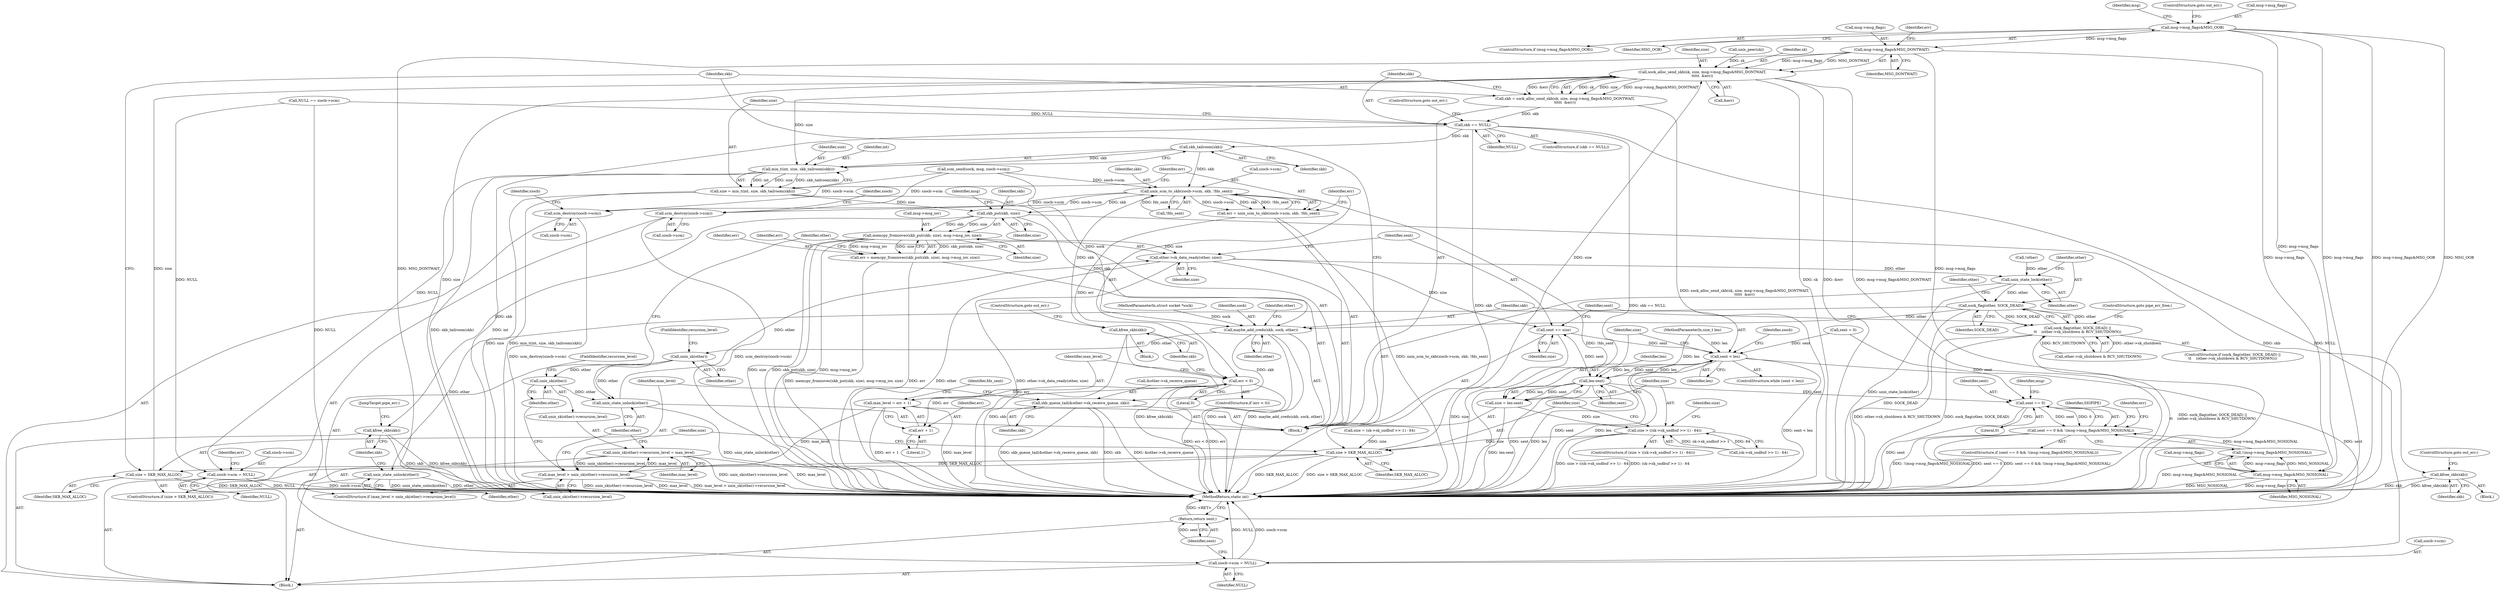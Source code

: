 digraph "0_linux_e0e3cea46d31d23dc40df0a49a7a2c04fe8edfea_1@pointer" {
"1000257" [label="(Call,msg->msg_flags&MSG_DONTWAIT)"];
"1000171" [label="(Call,msg->msg_flags&MSG_OOB)"];
"1000254" [label="(Call,sock_alloc_send_skb(sk, size, msg->msg_flags&MSG_DONTWAIT,\n\t\t\t\t\t  &err))"];
"1000252" [label="(Call,skb = sock_alloc_send_skb(sk, size, msg->msg_flags&MSG_DONTWAIT,\n\t\t\t\t\t  &err))"];
"1000265" [label="(Call,skb == NULL)"];
"1000274" [label="(Call,skb_tailroom(skb))"];
"1000271" [label="(Call,min_t(int, size, skb_tailroom(skb)))"];
"1000269" [label="(Call,size = min_t(int, size, skb_tailroom(skb)))"];
"1000304" [label="(Call,skb_put(skb, size))"];
"1000303" [label="(Call,memcpy_fromiovec(skb_put(skb, size), msg->msg_iov, size))"];
"1000301" [label="(Call,err = memcpy_fromiovec(skb_put(skb, size), msg->msg_iov, size))"];
"1000355" [label="(Call,other->sk_data_ready(other, size))"];
"1000317" [label="(Call,unix_state_lock(other))"];
"1000321" [label="(Call,sock_flag(other, SOCK_DEAD))"];
"1000320" [label="(Call,sock_flag(other, SOCK_DEAD) ||\n\t\t    (other->sk_shutdown & RCV_SHUTDOWN))"];
"1000330" [label="(Call,maybe_add_creds(skb, sock, other))"];
"1000334" [label="(Call,skb_queue_tail(&other->sk_receive_queue, skb))"];
"1000344" [label="(Call,unix_sk(other))"];
"1000349" [label="(Call,unix_sk(other))"];
"1000353" [label="(Call,unix_state_unlock(other))"];
"1000373" [label="(Call,unix_state_unlock(other))"];
"1000358" [label="(Call,sent += size)"];
"1000217" [label="(Call,sent < len)"];
"1000223" [label="(Call,len-sent)"];
"1000221" [label="(Call,size = len-sent)"];
"1000227" [label="(Call,size > ((sk->sk_sndbuf >> 1) - 64))"];
"1000246" [label="(Call,size > SKB_MAX_ALLOC)"];
"1000249" [label="(Call,size = SKB_MAX_ALLOC)"];
"1000380" [label="(Call,sent == 0)"];
"1000379" [label="(Call,sent == 0 && !(msg->msg_flags&MSG_NOSIGNAL))"];
"1000370" [label="(Return,return sent;)"];
"1000314" [label="(Call,kfree_skb(skb))"];
"1000375" [label="(Call,kfree_skb(skb))"];
"1000278" [label="(Call,unix_scm_to_skb(siocb->scm, skb, !fds_sent))"];
"1000276" [label="(Call,err = unix_scm_to_skb(siocb->scm, skb, !fds_sent))"];
"1000286" [label="(Call,err < 0)"];
"1000293" [label="(Call,max_level = err + 1)"];
"1000341" [label="(Call,max_level > unix_sk(other)->recursion_level)"];
"1000347" [label="(Call,unix_sk(other)->recursion_level = max_level)"];
"1000295" [label="(Call,err + 1)"];
"1000290" [label="(Call,kfree_skb(skb))"];
"1000361" [label="(Call,scm_destroy(siocb->scm))"];
"1000398" [label="(Call,scm_destroy(siocb->scm))"];
"1000365" [label="(Call,siocb->scm = NULL)"];
"1000402" [label="(Call,siocb->scm = NULL)"];
"1000384" [label="(Call,msg->msg_flags&MSG_NOSIGNAL)"];
"1000383" [label="(Call,!(msg->msg_flags&MSG_NOSIGNAL))"];
"1000292" [label="(ControlStructure,goto out_err;)"];
"1000326" [label="(Identifier,other)"];
"1000385" [label="(Call,msg->msg_flags)"];
"1000349" [label="(Call,unix_sk(other))"];
"1000220" [label="(Block,)"];
"1000315" [label="(Identifier,skb)"];
"1000258" [label="(Call,msg->msg_flags)"];
"1000314" [label="(Call,kfree_skb(skb))"];
"1000362" [label="(Call,siocb->scm)"];
"1000257" [label="(Call,msg->msg_flags&MSG_DONTWAIT)"];
"1000273" [label="(Identifier,size)"];
"1000270" [label="(Identifier,size)"];
"1000386" [label="(Identifier,msg)"];
"1000373" [label="(Call,unix_state_unlock(other))"];
"1000381" [label="(Identifier,sent)"];
"1000301" [label="(Call,err = memcpy_fromiovec(skb_put(skb, size), msg->msg_iov, size))"];
"1000380" [label="(Call,sent == 0)"];
"1000277" [label="(Identifier,err)"];
"1000219" [label="(Identifier,len)"];
"1000271" [label="(Call,min_t(int, size, skb_tailroom(skb)))"];
"1000290" [label="(Call,kfree_skb(skb))"];
"1000390" [label="(Identifier,SIGPIPE)"];
"1000346" [label="(FieldIdentifier,recursion_level)"];
"1000404" [label="(Identifier,siocb)"];
"1000217" [label="(Call,sent < len)"];
"1000402" [label="(Call,siocb->scm = NULL)"];
"1000344" [label="(Call,unix_sk(other))"];
"1000265" [label="(Call,skb == NULL)"];
"1000304" [label="(Call,skb_put(skb, size))"];
"1000228" [label="(Identifier,size)"];
"1000275" [label="(Identifier,skb)"];
"1000154" [label="(Call,scm_send(sock, msg, siocb->scm))"];
"1000179" [label="(Identifier,msg)"];
"1000306" [label="(Identifier,size)"];
"1000176" [label="(ControlStructure,goto out_err;)"];
"1000170" [label="(ControlStructure,if (msg->msg_flags&MSG_OOB))"];
"1000313" [label="(Block,)"];
"1000356" [label="(Identifier,other)"];
"1000379" [label="(Call,sent == 0 && !(msg->msg_flags&MSG_NOSIGNAL))"];
"1000352" [label="(Identifier,max_level)"];
"1000236" [label="(Call,size = (sk->sk_sndbuf >> 1) - 64)"];
"1000227" [label="(Call,size > ((sk->sk_sndbuf >> 1) - 64))"];
"1000287" [label="(Identifier,err)"];
"1000321" [label="(Call,sock_flag(other, SOCK_DEAD))"];
"1000319" [label="(ControlStructure,if (sock_flag(other, SOCK_DEAD) ||\n\t\t    (other->sk_shutdown & RCV_SHUTDOWN)))"];
"1000247" [label="(Identifier,size)"];
"1000334" [label="(Call,skb_queue_tail(&other->sk_receive_queue, skb))"];
"1000335" [label="(Call,&other->sk_receive_queue)"];
"1000367" [label="(Identifier,siocb)"];
"1000252" [label="(Call,skb = sock_alloc_send_skb(sk, size, msg->msg_flags&MSG_DONTWAIT,\n\t\t\t\t\t  &err))"];
"1000256" [label="(Identifier,size)"];
"1000331" [label="(Identifier,skb)"];
"1000371" [label="(Identifier,sent)"];
"1000398" [label="(Call,scm_destroy(siocb->scm))"];
"1000291" [label="(Identifier,skb)"];
"1000297" [label="(Literal,1)"];
"1000206" [label="(Call,!other)"];
"1000248" [label="(Identifier,SKB_MAX_ALLOC)"];
"1000109" [label="(MethodParameterIn,size_t len)"];
"1000171" [label="(Call,msg->msg_flags&MSG_OOB)"];
"1000323" [label="(Identifier,SOCK_DEAD)"];
"1000251" [label="(Identifier,SKB_MAX_ALLOC)"];
"1000340" [label="(ControlStructure,if (max_level > unix_sk(other)->recursion_level))"];
"1000406" [label="(Identifier,NULL)"];
"1000216" [label="(ControlStructure,while (sent < len))"];
"1000308" [label="(Identifier,msg)"];
"1000264" [label="(ControlStructure,if (skb == NULL))"];
"1000245" [label="(ControlStructure,if (size > SKB_MAX_ALLOC))"];
"1000375" [label="(Call,kfree_skb(skb))"];
"1000341" [label="(Call,max_level > unix_sk(other)->recursion_level)"];
"1000407" [label="(Identifier,err)"];
"1000272" [label="(Identifier,int)"];
"1000383" [label="(Call,!(msg->msg_flags&MSG_NOSIGNAL))"];
"1000263" [label="(Identifier,err)"];
"1000365" [label="(Call,siocb->scm = NULL)"];
"1000226" [label="(ControlStructure,if (size > ((sk->sk_sndbuf >> 1) - 64)))"];
"1000288" [label="(Literal,0)"];
"1000343" [label="(Call,unix_sk(other)->recursion_level)"];
"1000361" [label="(Call,scm_destroy(siocb->scm))"];
"1000378" [label="(ControlStructure,if (sent == 0 && !(msg->msg_flags&MSG_NOSIGNAL)))"];
"1000310" [label="(Identifier,size)"];
"1000351" [label="(FieldIdentifier,recursion_level)"];
"1000318" [label="(Identifier,other)"];
"1000296" [label="(Identifier,err)"];
"1000285" [label="(ControlStructure,if (err < 0))"];
"1000348" [label="(Call,unix_sk(other)->recursion_level)"];
"1000279" [label="(Call,siocb->scm)"];
"1000175" [label="(Identifier,MSG_OOB)"];
"1000370" [label="(Return,return sent;)"];
"1000250" [label="(Identifier,size)"];
"1000224" [label="(Identifier,len)"];
"1000330" [label="(Call,maybe_add_creds(skb, sock, other))"];
"1000345" [label="(Identifier,other)"];
"1000294" [label="(Identifier,max_level)"];
"1000130" [label="(Call,sent = 0)"];
"1000360" [label="(Identifier,size)"];
"1000249" [label="(Call,size = SKB_MAX_ALLOC)"];
"1000222" [label="(Identifier,size)"];
"1000303" [label="(Call,memcpy_fromiovec(skb_put(skb, size), msg->msg_iov, size))"];
"1000110" [label="(Block,)"];
"1000305" [label="(Identifier,skb)"];
"1000359" [label="(Identifier,sent)"];
"1000337" [label="(Identifier,other)"];
"1000354" [label="(Identifier,other)"];
"1000289" [label="(Block,)"];
"1000320" [label="(Call,sock_flag(other, SOCK_DEAD) ||\n\t\t    (other->sk_shutdown & RCV_SHUTDOWN))"];
"1000376" [label="(Identifier,skb)"];
"1000299" [label="(Identifier,fds_sent)"];
"1000107" [label="(MethodParameterIn,struct socket *sock)"];
"1000282" [label="(Identifier,skb)"];
"1000269" [label="(Call,size = min_t(int, size, skb_tailroom(skb)))"];
"1000329" [label="(ControlStructure,goto pipe_err_free;)"];
"1000253" [label="(Identifier,skb)"];
"1000347" [label="(Call,unix_sk(other)->recursion_level = max_level)"];
"1000268" [label="(ControlStructure,goto out_err;)"];
"1000358" [label="(Call,sent += size)"];
"1000283" [label="(Call,!fds_sent)"];
"1000408" [label="(MethodReturn,static int)"];
"1000274" [label="(Call,skb_tailroom(skb))"];
"1000276" [label="(Call,err = unix_scm_to_skb(siocb->scm, skb, !fds_sent))"];
"1000317" [label="(Call,unix_state_lock(other))"];
"1000394" [label="(Identifier,err)"];
"1000262" [label="(Call,&err)"];
"1000403" [label="(Call,siocb->scm)"];
"1000384" [label="(Call,msg->msg_flags&MSG_NOSIGNAL)"];
"1000342" [label="(Identifier,max_level)"];
"1000324" [label="(Call,other->sk_shutdown & RCV_SHUTDOWN)"];
"1000369" [label="(Identifier,NULL)"];
"1000254" [label="(Call,sock_alloc_send_skb(sk, size, msg->msg_flags&MSG_DONTWAIT,\n\t\t\t\t\t  &err))"];
"1000278" [label="(Call,unix_scm_to_skb(siocb->scm, skb, !fds_sent))"];
"1000388" [label="(Identifier,MSG_NOSIGNAL)"];
"1000307" [label="(Call,msg->msg_iov)"];
"1000382" [label="(Literal,0)"];
"1000355" [label="(Call,other->sk_data_ready(other, size))"];
"1000374" [label="(Identifier,other)"];
"1000316" [label="(ControlStructure,goto out_err;)"];
"1000221" [label="(Call,size = len-sent)"];
"1000246" [label="(Call,size > SKB_MAX_ALLOC)"];
"1000267" [label="(Identifier,NULL)"];
"1000223" [label="(Call,len-sent)"];
"1000332" [label="(Identifier,sock)"];
"1000225" [label="(Identifier,sent)"];
"1000295" [label="(Call,err + 1)"];
"1000140" [label="(Call,NULL == siocb->scm)"];
"1000286" [label="(Call,err < 0)"];
"1000353" [label="(Call,unix_state_unlock(other))"];
"1000203" [label="(Call,unix_peer(sk))"];
"1000312" [label="(Identifier,err)"];
"1000237" [label="(Identifier,size)"];
"1000229" [label="(Call,(sk->sk_sndbuf >> 1) - 64)"];
"1000266" [label="(Identifier,skb)"];
"1000377" [label="(JumpTarget,pipe_err:)"];
"1000293" [label="(Call,max_level = err + 1)"];
"1000255" [label="(Identifier,sk)"];
"1000322" [label="(Identifier,other)"];
"1000350" [label="(Identifier,other)"];
"1000399" [label="(Call,siocb->scm)"];
"1000261" [label="(Identifier,MSG_DONTWAIT)"];
"1000357" [label="(Identifier,size)"];
"1000333" [label="(Identifier,other)"];
"1000218" [label="(Identifier,sent)"];
"1000339" [label="(Identifier,skb)"];
"1000172" [label="(Call,msg->msg_flags)"];
"1000363" [label="(Identifier,siocb)"];
"1000302" [label="(Identifier,err)"];
"1000366" [label="(Call,siocb->scm)"];
"1000257" -> "1000254"  [label="AST: "];
"1000257" -> "1000261"  [label="CFG: "];
"1000258" -> "1000257"  [label="AST: "];
"1000261" -> "1000257"  [label="AST: "];
"1000263" -> "1000257"  [label="CFG: "];
"1000257" -> "1000408"  [label="DDG: msg->msg_flags"];
"1000257" -> "1000408"  [label="DDG: MSG_DONTWAIT"];
"1000257" -> "1000254"  [label="DDG: msg->msg_flags"];
"1000257" -> "1000254"  [label="DDG: MSG_DONTWAIT"];
"1000171" -> "1000257"  [label="DDG: msg->msg_flags"];
"1000257" -> "1000384"  [label="DDG: msg->msg_flags"];
"1000171" -> "1000170"  [label="AST: "];
"1000171" -> "1000175"  [label="CFG: "];
"1000172" -> "1000171"  [label="AST: "];
"1000175" -> "1000171"  [label="AST: "];
"1000176" -> "1000171"  [label="CFG: "];
"1000179" -> "1000171"  [label="CFG: "];
"1000171" -> "1000408"  [label="DDG: msg->msg_flags"];
"1000171" -> "1000408"  [label="DDG: msg->msg_flags&MSG_OOB"];
"1000171" -> "1000408"  [label="DDG: MSG_OOB"];
"1000171" -> "1000384"  [label="DDG: msg->msg_flags"];
"1000254" -> "1000252"  [label="AST: "];
"1000254" -> "1000262"  [label="CFG: "];
"1000255" -> "1000254"  [label="AST: "];
"1000256" -> "1000254"  [label="AST: "];
"1000262" -> "1000254"  [label="AST: "];
"1000252" -> "1000254"  [label="CFG: "];
"1000254" -> "1000408"  [label="DDG: sk"];
"1000254" -> "1000408"  [label="DDG: &err"];
"1000254" -> "1000408"  [label="DDG: msg->msg_flags&MSG_DONTWAIT"];
"1000254" -> "1000408"  [label="DDG: size"];
"1000254" -> "1000252"  [label="DDG: sk"];
"1000254" -> "1000252"  [label="DDG: size"];
"1000254" -> "1000252"  [label="DDG: msg->msg_flags&MSG_DONTWAIT"];
"1000254" -> "1000252"  [label="DDG: &err"];
"1000203" -> "1000254"  [label="DDG: sk"];
"1000249" -> "1000254"  [label="DDG: size"];
"1000246" -> "1000254"  [label="DDG: size"];
"1000254" -> "1000271"  [label="DDG: size"];
"1000252" -> "1000220"  [label="AST: "];
"1000253" -> "1000252"  [label="AST: "];
"1000266" -> "1000252"  [label="CFG: "];
"1000252" -> "1000408"  [label="DDG: sock_alloc_send_skb(sk, size, msg->msg_flags&MSG_DONTWAIT,\n\t\t\t\t\t  &err)"];
"1000252" -> "1000265"  [label="DDG: skb"];
"1000265" -> "1000264"  [label="AST: "];
"1000265" -> "1000267"  [label="CFG: "];
"1000266" -> "1000265"  [label="AST: "];
"1000267" -> "1000265"  [label="AST: "];
"1000268" -> "1000265"  [label="CFG: "];
"1000270" -> "1000265"  [label="CFG: "];
"1000265" -> "1000408"  [label="DDG: skb == NULL"];
"1000265" -> "1000408"  [label="DDG: skb"];
"1000140" -> "1000265"  [label="DDG: NULL"];
"1000265" -> "1000274"  [label="DDG: skb"];
"1000265" -> "1000365"  [label="DDG: NULL"];
"1000265" -> "1000402"  [label="DDG: NULL"];
"1000274" -> "1000271"  [label="AST: "];
"1000274" -> "1000275"  [label="CFG: "];
"1000275" -> "1000274"  [label="AST: "];
"1000271" -> "1000274"  [label="CFG: "];
"1000274" -> "1000271"  [label="DDG: skb"];
"1000274" -> "1000278"  [label="DDG: skb"];
"1000271" -> "1000269"  [label="AST: "];
"1000272" -> "1000271"  [label="AST: "];
"1000273" -> "1000271"  [label="AST: "];
"1000269" -> "1000271"  [label="CFG: "];
"1000271" -> "1000408"  [label="DDG: skb_tailroom(skb)"];
"1000271" -> "1000408"  [label="DDG: int"];
"1000271" -> "1000269"  [label="DDG: int"];
"1000271" -> "1000269"  [label="DDG: size"];
"1000271" -> "1000269"  [label="DDG: skb_tailroom(skb)"];
"1000269" -> "1000220"  [label="AST: "];
"1000270" -> "1000269"  [label="AST: "];
"1000277" -> "1000269"  [label="CFG: "];
"1000269" -> "1000408"  [label="DDG: size"];
"1000269" -> "1000408"  [label="DDG: min_t(int, size, skb_tailroom(skb))"];
"1000269" -> "1000304"  [label="DDG: size"];
"1000304" -> "1000303"  [label="AST: "];
"1000304" -> "1000306"  [label="CFG: "];
"1000305" -> "1000304"  [label="AST: "];
"1000306" -> "1000304"  [label="AST: "];
"1000308" -> "1000304"  [label="CFG: "];
"1000304" -> "1000303"  [label="DDG: skb"];
"1000304" -> "1000303"  [label="DDG: size"];
"1000278" -> "1000304"  [label="DDG: skb"];
"1000304" -> "1000314"  [label="DDG: skb"];
"1000304" -> "1000330"  [label="DDG: skb"];
"1000304" -> "1000375"  [label="DDG: skb"];
"1000303" -> "1000301"  [label="AST: "];
"1000303" -> "1000310"  [label="CFG: "];
"1000307" -> "1000303"  [label="AST: "];
"1000310" -> "1000303"  [label="AST: "];
"1000301" -> "1000303"  [label="CFG: "];
"1000303" -> "1000408"  [label="DDG: size"];
"1000303" -> "1000408"  [label="DDG: skb_put(skb, size)"];
"1000303" -> "1000408"  [label="DDG: msg->msg_iov"];
"1000303" -> "1000301"  [label="DDG: skb_put(skb, size)"];
"1000303" -> "1000301"  [label="DDG: msg->msg_iov"];
"1000303" -> "1000301"  [label="DDG: size"];
"1000303" -> "1000355"  [label="DDG: size"];
"1000301" -> "1000220"  [label="AST: "];
"1000302" -> "1000301"  [label="AST: "];
"1000312" -> "1000301"  [label="CFG: "];
"1000301" -> "1000408"  [label="DDG: memcpy_fromiovec(skb_put(skb, size), msg->msg_iov, size)"];
"1000301" -> "1000408"  [label="DDG: err"];
"1000355" -> "1000220"  [label="AST: "];
"1000355" -> "1000357"  [label="CFG: "];
"1000356" -> "1000355"  [label="AST: "];
"1000357" -> "1000355"  [label="AST: "];
"1000359" -> "1000355"  [label="CFG: "];
"1000355" -> "1000408"  [label="DDG: other"];
"1000355" -> "1000408"  [label="DDG: other->sk_data_ready(other, size)"];
"1000355" -> "1000317"  [label="DDG: other"];
"1000353" -> "1000355"  [label="DDG: other"];
"1000355" -> "1000358"  [label="DDG: size"];
"1000317" -> "1000220"  [label="AST: "];
"1000317" -> "1000318"  [label="CFG: "];
"1000318" -> "1000317"  [label="AST: "];
"1000322" -> "1000317"  [label="CFG: "];
"1000317" -> "1000408"  [label="DDG: unix_state_lock(other)"];
"1000206" -> "1000317"  [label="DDG: other"];
"1000317" -> "1000321"  [label="DDG: other"];
"1000321" -> "1000320"  [label="AST: "];
"1000321" -> "1000323"  [label="CFG: "];
"1000322" -> "1000321"  [label="AST: "];
"1000323" -> "1000321"  [label="AST: "];
"1000326" -> "1000321"  [label="CFG: "];
"1000320" -> "1000321"  [label="CFG: "];
"1000321" -> "1000408"  [label="DDG: SOCK_DEAD"];
"1000321" -> "1000320"  [label="DDG: other"];
"1000321" -> "1000320"  [label="DDG: SOCK_DEAD"];
"1000321" -> "1000330"  [label="DDG: other"];
"1000321" -> "1000373"  [label="DDG: other"];
"1000320" -> "1000319"  [label="AST: "];
"1000320" -> "1000324"  [label="CFG: "];
"1000324" -> "1000320"  [label="AST: "];
"1000329" -> "1000320"  [label="CFG: "];
"1000331" -> "1000320"  [label="CFG: "];
"1000320" -> "1000408"  [label="DDG: other->sk_shutdown & RCV_SHUTDOWN"];
"1000320" -> "1000408"  [label="DDG: sock_flag(other, SOCK_DEAD)"];
"1000320" -> "1000408"  [label="DDG: sock_flag(other, SOCK_DEAD) ||\n\t\t    (other->sk_shutdown & RCV_SHUTDOWN)"];
"1000324" -> "1000320"  [label="DDG: other->sk_shutdown"];
"1000324" -> "1000320"  [label="DDG: RCV_SHUTDOWN"];
"1000330" -> "1000220"  [label="AST: "];
"1000330" -> "1000333"  [label="CFG: "];
"1000331" -> "1000330"  [label="AST: "];
"1000332" -> "1000330"  [label="AST: "];
"1000333" -> "1000330"  [label="AST: "];
"1000337" -> "1000330"  [label="CFG: "];
"1000330" -> "1000408"  [label="DDG: sock"];
"1000330" -> "1000408"  [label="DDG: maybe_add_creds(skb, sock, other)"];
"1000154" -> "1000330"  [label="DDG: sock"];
"1000107" -> "1000330"  [label="DDG: sock"];
"1000330" -> "1000334"  [label="DDG: skb"];
"1000330" -> "1000344"  [label="DDG: other"];
"1000334" -> "1000220"  [label="AST: "];
"1000334" -> "1000339"  [label="CFG: "];
"1000335" -> "1000334"  [label="AST: "];
"1000339" -> "1000334"  [label="AST: "];
"1000342" -> "1000334"  [label="CFG: "];
"1000334" -> "1000408"  [label="DDG: skb_queue_tail(&other->sk_receive_queue, skb)"];
"1000334" -> "1000408"  [label="DDG: skb"];
"1000334" -> "1000408"  [label="DDG: &other->sk_receive_queue"];
"1000344" -> "1000343"  [label="AST: "];
"1000344" -> "1000345"  [label="CFG: "];
"1000345" -> "1000344"  [label="AST: "];
"1000346" -> "1000344"  [label="CFG: "];
"1000344" -> "1000349"  [label="DDG: other"];
"1000344" -> "1000353"  [label="DDG: other"];
"1000349" -> "1000348"  [label="AST: "];
"1000349" -> "1000350"  [label="CFG: "];
"1000350" -> "1000349"  [label="AST: "];
"1000351" -> "1000349"  [label="CFG: "];
"1000349" -> "1000353"  [label="DDG: other"];
"1000353" -> "1000220"  [label="AST: "];
"1000353" -> "1000354"  [label="CFG: "];
"1000354" -> "1000353"  [label="AST: "];
"1000356" -> "1000353"  [label="CFG: "];
"1000353" -> "1000408"  [label="DDG: unix_state_unlock(other)"];
"1000373" -> "1000110"  [label="AST: "];
"1000373" -> "1000374"  [label="CFG: "];
"1000374" -> "1000373"  [label="AST: "];
"1000376" -> "1000373"  [label="CFG: "];
"1000373" -> "1000408"  [label="DDG: unix_state_unlock(other)"];
"1000373" -> "1000408"  [label="DDG: other"];
"1000358" -> "1000220"  [label="AST: "];
"1000358" -> "1000360"  [label="CFG: "];
"1000359" -> "1000358"  [label="AST: "];
"1000360" -> "1000358"  [label="AST: "];
"1000218" -> "1000358"  [label="CFG: "];
"1000358" -> "1000408"  [label="DDG: size"];
"1000358" -> "1000217"  [label="DDG: sent"];
"1000223" -> "1000358"  [label="DDG: sent"];
"1000217" -> "1000216"  [label="AST: "];
"1000217" -> "1000219"  [label="CFG: "];
"1000218" -> "1000217"  [label="AST: "];
"1000219" -> "1000217"  [label="AST: "];
"1000222" -> "1000217"  [label="CFG: "];
"1000363" -> "1000217"  [label="CFG: "];
"1000217" -> "1000408"  [label="DDG: len"];
"1000217" -> "1000408"  [label="DDG: sent < len"];
"1000217" -> "1000408"  [label="DDG: sent"];
"1000130" -> "1000217"  [label="DDG: sent"];
"1000223" -> "1000217"  [label="DDG: len"];
"1000109" -> "1000217"  [label="DDG: len"];
"1000217" -> "1000223"  [label="DDG: len"];
"1000217" -> "1000223"  [label="DDG: sent"];
"1000217" -> "1000370"  [label="DDG: sent"];
"1000223" -> "1000221"  [label="AST: "];
"1000223" -> "1000225"  [label="CFG: "];
"1000224" -> "1000223"  [label="AST: "];
"1000225" -> "1000223"  [label="AST: "];
"1000221" -> "1000223"  [label="CFG: "];
"1000223" -> "1000408"  [label="DDG: sent"];
"1000223" -> "1000408"  [label="DDG: len"];
"1000223" -> "1000221"  [label="DDG: len"];
"1000223" -> "1000221"  [label="DDG: sent"];
"1000109" -> "1000223"  [label="DDG: len"];
"1000223" -> "1000380"  [label="DDG: sent"];
"1000221" -> "1000220"  [label="AST: "];
"1000222" -> "1000221"  [label="AST: "];
"1000228" -> "1000221"  [label="CFG: "];
"1000221" -> "1000408"  [label="DDG: len-sent"];
"1000221" -> "1000227"  [label="DDG: size"];
"1000227" -> "1000226"  [label="AST: "];
"1000227" -> "1000229"  [label="CFG: "];
"1000228" -> "1000227"  [label="AST: "];
"1000229" -> "1000227"  [label="AST: "];
"1000237" -> "1000227"  [label="CFG: "];
"1000247" -> "1000227"  [label="CFG: "];
"1000227" -> "1000408"  [label="DDG: size > ((sk->sk_sndbuf >> 1) - 64)"];
"1000227" -> "1000408"  [label="DDG: (sk->sk_sndbuf >> 1) - 64"];
"1000229" -> "1000227"  [label="DDG: sk->sk_sndbuf >> 1"];
"1000229" -> "1000227"  [label="DDG: 64"];
"1000227" -> "1000246"  [label="DDG: size"];
"1000246" -> "1000245"  [label="AST: "];
"1000246" -> "1000248"  [label="CFG: "];
"1000247" -> "1000246"  [label="AST: "];
"1000248" -> "1000246"  [label="AST: "];
"1000250" -> "1000246"  [label="CFG: "];
"1000253" -> "1000246"  [label="CFG: "];
"1000246" -> "1000408"  [label="DDG: SKB_MAX_ALLOC"];
"1000246" -> "1000408"  [label="DDG: size > SKB_MAX_ALLOC"];
"1000236" -> "1000246"  [label="DDG: size"];
"1000246" -> "1000249"  [label="DDG: SKB_MAX_ALLOC"];
"1000249" -> "1000245"  [label="AST: "];
"1000249" -> "1000251"  [label="CFG: "];
"1000250" -> "1000249"  [label="AST: "];
"1000251" -> "1000249"  [label="AST: "];
"1000253" -> "1000249"  [label="CFG: "];
"1000249" -> "1000408"  [label="DDG: SKB_MAX_ALLOC"];
"1000380" -> "1000379"  [label="AST: "];
"1000380" -> "1000382"  [label="CFG: "];
"1000381" -> "1000380"  [label="AST: "];
"1000382" -> "1000380"  [label="AST: "];
"1000386" -> "1000380"  [label="CFG: "];
"1000379" -> "1000380"  [label="CFG: "];
"1000380" -> "1000408"  [label="DDG: sent"];
"1000380" -> "1000379"  [label="DDG: sent"];
"1000380" -> "1000379"  [label="DDG: 0"];
"1000130" -> "1000380"  [label="DDG: sent"];
"1000379" -> "1000378"  [label="AST: "];
"1000379" -> "1000383"  [label="CFG: "];
"1000383" -> "1000379"  [label="AST: "];
"1000390" -> "1000379"  [label="CFG: "];
"1000394" -> "1000379"  [label="CFG: "];
"1000379" -> "1000408"  [label="DDG: !(msg->msg_flags&MSG_NOSIGNAL)"];
"1000379" -> "1000408"  [label="DDG: sent == 0"];
"1000379" -> "1000408"  [label="DDG: sent == 0 && !(msg->msg_flags&MSG_NOSIGNAL)"];
"1000383" -> "1000379"  [label="DDG: msg->msg_flags&MSG_NOSIGNAL"];
"1000370" -> "1000110"  [label="AST: "];
"1000370" -> "1000371"  [label="CFG: "];
"1000371" -> "1000370"  [label="AST: "];
"1000408" -> "1000370"  [label="CFG: "];
"1000370" -> "1000408"  [label="DDG: <RET>"];
"1000371" -> "1000370"  [label="DDG: sent"];
"1000314" -> "1000313"  [label="AST: "];
"1000314" -> "1000315"  [label="CFG: "];
"1000315" -> "1000314"  [label="AST: "];
"1000316" -> "1000314"  [label="CFG: "];
"1000314" -> "1000408"  [label="DDG: skb"];
"1000314" -> "1000408"  [label="DDG: kfree_skb(skb)"];
"1000375" -> "1000110"  [label="AST: "];
"1000375" -> "1000376"  [label="CFG: "];
"1000376" -> "1000375"  [label="AST: "];
"1000377" -> "1000375"  [label="CFG: "];
"1000375" -> "1000408"  [label="DDG: skb"];
"1000375" -> "1000408"  [label="DDG: kfree_skb(skb)"];
"1000278" -> "1000276"  [label="AST: "];
"1000278" -> "1000283"  [label="CFG: "];
"1000279" -> "1000278"  [label="AST: "];
"1000282" -> "1000278"  [label="AST: "];
"1000283" -> "1000278"  [label="AST: "];
"1000276" -> "1000278"  [label="CFG: "];
"1000278" -> "1000408"  [label="DDG: !fds_sent"];
"1000278" -> "1000276"  [label="DDG: siocb->scm"];
"1000278" -> "1000276"  [label="DDG: skb"];
"1000278" -> "1000276"  [label="DDG: !fds_sent"];
"1000154" -> "1000278"  [label="DDG: siocb->scm"];
"1000283" -> "1000278"  [label="DDG: fds_sent"];
"1000278" -> "1000290"  [label="DDG: skb"];
"1000278" -> "1000361"  [label="DDG: siocb->scm"];
"1000278" -> "1000398"  [label="DDG: siocb->scm"];
"1000276" -> "1000220"  [label="AST: "];
"1000277" -> "1000276"  [label="AST: "];
"1000287" -> "1000276"  [label="CFG: "];
"1000276" -> "1000408"  [label="DDG: unix_scm_to_skb(siocb->scm, skb, !fds_sent)"];
"1000276" -> "1000286"  [label="DDG: err"];
"1000286" -> "1000285"  [label="AST: "];
"1000286" -> "1000288"  [label="CFG: "];
"1000287" -> "1000286"  [label="AST: "];
"1000288" -> "1000286"  [label="AST: "];
"1000291" -> "1000286"  [label="CFG: "];
"1000294" -> "1000286"  [label="CFG: "];
"1000286" -> "1000408"  [label="DDG: err < 0"];
"1000286" -> "1000408"  [label="DDG: err"];
"1000286" -> "1000293"  [label="DDG: err"];
"1000286" -> "1000295"  [label="DDG: err"];
"1000293" -> "1000220"  [label="AST: "];
"1000293" -> "1000295"  [label="CFG: "];
"1000294" -> "1000293"  [label="AST: "];
"1000295" -> "1000293"  [label="AST: "];
"1000299" -> "1000293"  [label="CFG: "];
"1000293" -> "1000408"  [label="DDG: max_level"];
"1000293" -> "1000408"  [label="DDG: err + 1"];
"1000293" -> "1000341"  [label="DDG: max_level"];
"1000341" -> "1000340"  [label="AST: "];
"1000341" -> "1000343"  [label="CFG: "];
"1000342" -> "1000341"  [label="AST: "];
"1000343" -> "1000341"  [label="AST: "];
"1000350" -> "1000341"  [label="CFG: "];
"1000354" -> "1000341"  [label="CFG: "];
"1000341" -> "1000408"  [label="DDG: unix_sk(other)->recursion_level"];
"1000341" -> "1000408"  [label="DDG: max_level"];
"1000341" -> "1000408"  [label="DDG: max_level > unix_sk(other)->recursion_level"];
"1000347" -> "1000341"  [label="DDG: unix_sk(other)->recursion_level"];
"1000341" -> "1000347"  [label="DDG: max_level"];
"1000347" -> "1000340"  [label="AST: "];
"1000347" -> "1000352"  [label="CFG: "];
"1000348" -> "1000347"  [label="AST: "];
"1000352" -> "1000347"  [label="AST: "];
"1000354" -> "1000347"  [label="CFG: "];
"1000347" -> "1000408"  [label="DDG: unix_sk(other)->recursion_level"];
"1000347" -> "1000408"  [label="DDG: max_level"];
"1000295" -> "1000297"  [label="CFG: "];
"1000296" -> "1000295"  [label="AST: "];
"1000297" -> "1000295"  [label="AST: "];
"1000290" -> "1000289"  [label="AST: "];
"1000290" -> "1000291"  [label="CFG: "];
"1000291" -> "1000290"  [label="AST: "];
"1000292" -> "1000290"  [label="CFG: "];
"1000290" -> "1000408"  [label="DDG: skb"];
"1000290" -> "1000408"  [label="DDG: kfree_skb(skb)"];
"1000361" -> "1000110"  [label="AST: "];
"1000361" -> "1000362"  [label="CFG: "];
"1000362" -> "1000361"  [label="AST: "];
"1000367" -> "1000361"  [label="CFG: "];
"1000361" -> "1000408"  [label="DDG: scm_destroy(siocb->scm)"];
"1000154" -> "1000361"  [label="DDG: siocb->scm"];
"1000398" -> "1000110"  [label="AST: "];
"1000398" -> "1000399"  [label="CFG: "];
"1000399" -> "1000398"  [label="AST: "];
"1000404" -> "1000398"  [label="CFG: "];
"1000398" -> "1000408"  [label="DDG: scm_destroy(siocb->scm)"];
"1000154" -> "1000398"  [label="DDG: siocb->scm"];
"1000365" -> "1000110"  [label="AST: "];
"1000365" -> "1000369"  [label="CFG: "];
"1000366" -> "1000365"  [label="AST: "];
"1000369" -> "1000365"  [label="AST: "];
"1000371" -> "1000365"  [label="CFG: "];
"1000365" -> "1000408"  [label="DDG: NULL"];
"1000365" -> "1000408"  [label="DDG: siocb->scm"];
"1000140" -> "1000365"  [label="DDG: NULL"];
"1000402" -> "1000110"  [label="AST: "];
"1000402" -> "1000406"  [label="CFG: "];
"1000403" -> "1000402"  [label="AST: "];
"1000406" -> "1000402"  [label="AST: "];
"1000407" -> "1000402"  [label="CFG: "];
"1000402" -> "1000408"  [label="DDG: siocb->scm"];
"1000402" -> "1000408"  [label="DDG: NULL"];
"1000140" -> "1000402"  [label="DDG: NULL"];
"1000384" -> "1000383"  [label="AST: "];
"1000384" -> "1000388"  [label="CFG: "];
"1000385" -> "1000384"  [label="AST: "];
"1000388" -> "1000384"  [label="AST: "];
"1000383" -> "1000384"  [label="CFG: "];
"1000384" -> "1000408"  [label="DDG: MSG_NOSIGNAL"];
"1000384" -> "1000408"  [label="DDG: msg->msg_flags"];
"1000384" -> "1000383"  [label="DDG: msg->msg_flags"];
"1000384" -> "1000383"  [label="DDG: MSG_NOSIGNAL"];
"1000383" -> "1000408"  [label="DDG: msg->msg_flags&MSG_NOSIGNAL"];
}
